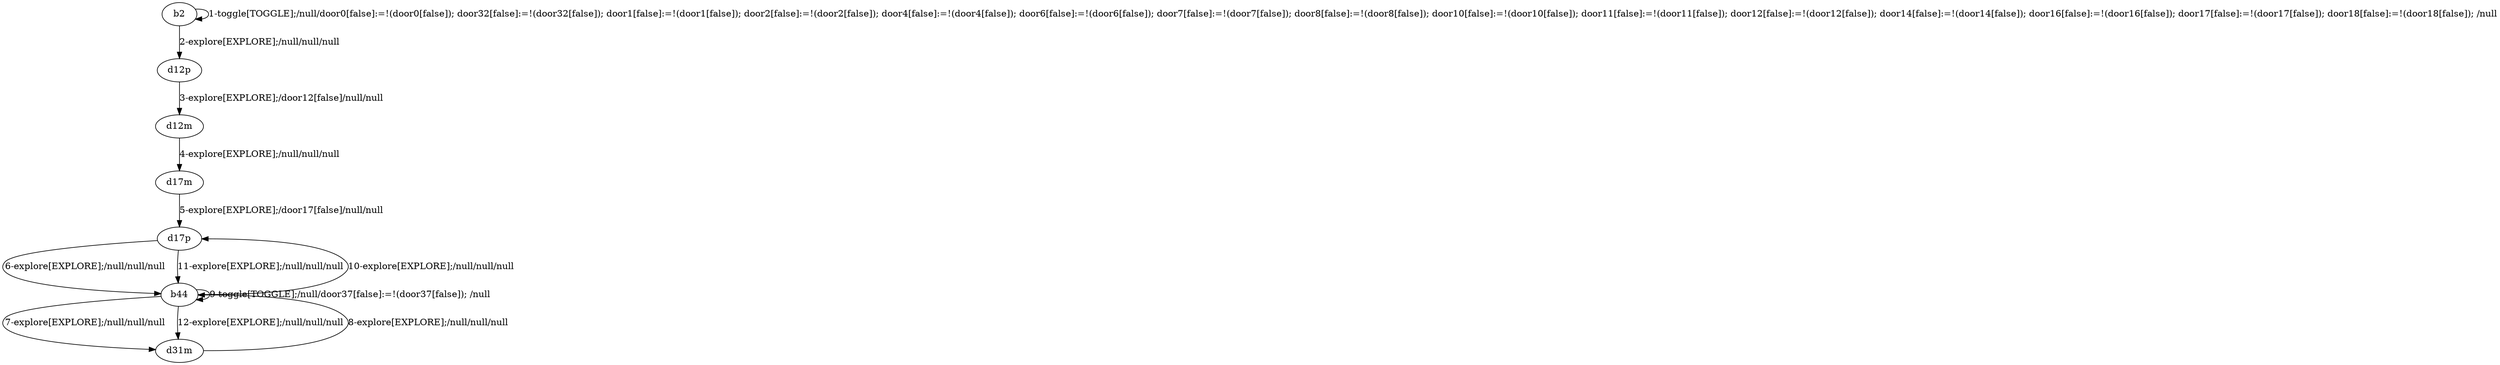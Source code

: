 # Total number of goals covered by this test: 2
# b44 --> d17p
# d31m --> b44

digraph g {
"b2" -> "b2" [label = "1-toggle[TOGGLE];/null/door0[false]:=!(door0[false]); door32[false]:=!(door32[false]); door1[false]:=!(door1[false]); door2[false]:=!(door2[false]); door4[false]:=!(door4[false]); door6[false]:=!(door6[false]); door7[false]:=!(door7[false]); door8[false]:=!(door8[false]); door10[false]:=!(door10[false]); door11[false]:=!(door11[false]); door12[false]:=!(door12[false]); door14[false]:=!(door14[false]); door16[false]:=!(door16[false]); door17[false]:=!(door17[false]); door18[false]:=!(door18[false]); /null"];
"b2" -> "d12p" [label = "2-explore[EXPLORE];/null/null/null"];
"d12p" -> "d12m" [label = "3-explore[EXPLORE];/door12[false]/null/null"];
"d12m" -> "d17m" [label = "4-explore[EXPLORE];/null/null/null"];
"d17m" -> "d17p" [label = "5-explore[EXPLORE];/door17[false]/null/null"];
"d17p" -> "b44" [label = "6-explore[EXPLORE];/null/null/null"];
"b44" -> "d31m" [label = "7-explore[EXPLORE];/null/null/null"];
"d31m" -> "b44" [label = "8-explore[EXPLORE];/null/null/null"];
"b44" -> "b44" [label = "9-toggle[TOGGLE];/null/door37[false]:=!(door37[false]); /null"];
"b44" -> "d17p" [label = "10-explore[EXPLORE];/null/null/null"];
"d17p" -> "b44" [label = "11-explore[EXPLORE];/null/null/null"];
"b44" -> "d31m" [label = "12-explore[EXPLORE];/null/null/null"];
}